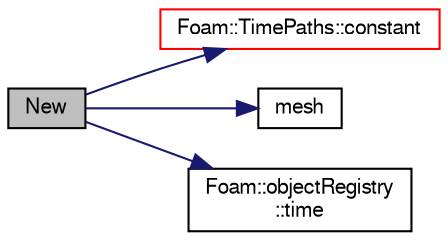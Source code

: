 digraph "New"
{
  bgcolor="transparent";
  edge [fontname="FreeSans",fontsize="10",labelfontname="FreeSans",labelfontsize="10"];
  node [fontname="FreeSans",fontsize="10",shape=record];
  rankdir="LR";
  Node15 [label="New",height=0.2,width=0.4,color="black", fillcolor="grey75", style="filled", fontcolor="black"];
  Node15 -> Node16 [color="midnightblue",fontsize="10",style="solid",fontname="FreeSans"];
  Node16 [label="Foam::TimePaths::constant",height=0.2,width=0.4,color="red",URL="$a26354.html#ab16cfc6e7be33ff5683a856ae077433c",tooltip="Return constant name. "];
  Node15 -> Node18 [color="midnightblue",fontsize="10",style="solid",fontname="FreeSans"];
  Node18 [label="mesh",height=0.2,width=0.4,color="black",URL="$a21578.html#ae78c91f8ff731c07ccc4351d9fe861ba",tooltip="Return reference to mesh. "];
  Node15 -> Node19 [color="midnightblue",fontsize="10",style="solid",fontname="FreeSans"];
  Node19 [label="Foam::objectRegistry\l::time",height=0.2,width=0.4,color="black",URL="$a26326.html#a0d94096809fe3376b29a2a29ca11bb18",tooltip="Return time. "];
}
